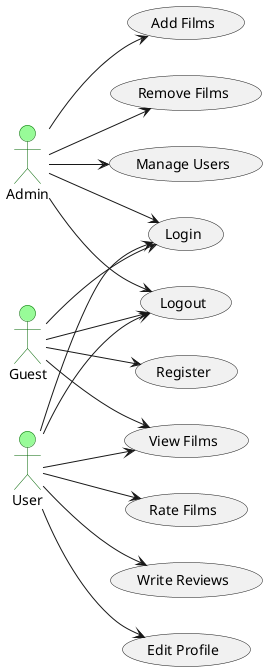 @startuml
left to right direction
skinparam packageStyle rect
skinparam actor {
    BackgroundColor PaleGreen
    BorderColor DarkGreen
}

actor Admin as A
actor User as U
actor Guest as G

A --> (Add Films)
A --> (Remove Films)
A --> (Manage Users)
A --> (Login)
A --> (Logout)

U --> (View Films)
U --> (Rate Films)
U --> (Write Reviews)
U --> (Edit Profile)
U --> (Login)
U --> (Logout)

G --> (View Films)
G --> (Register)
G --> (Login)
G --> (Logout)
@enduml
